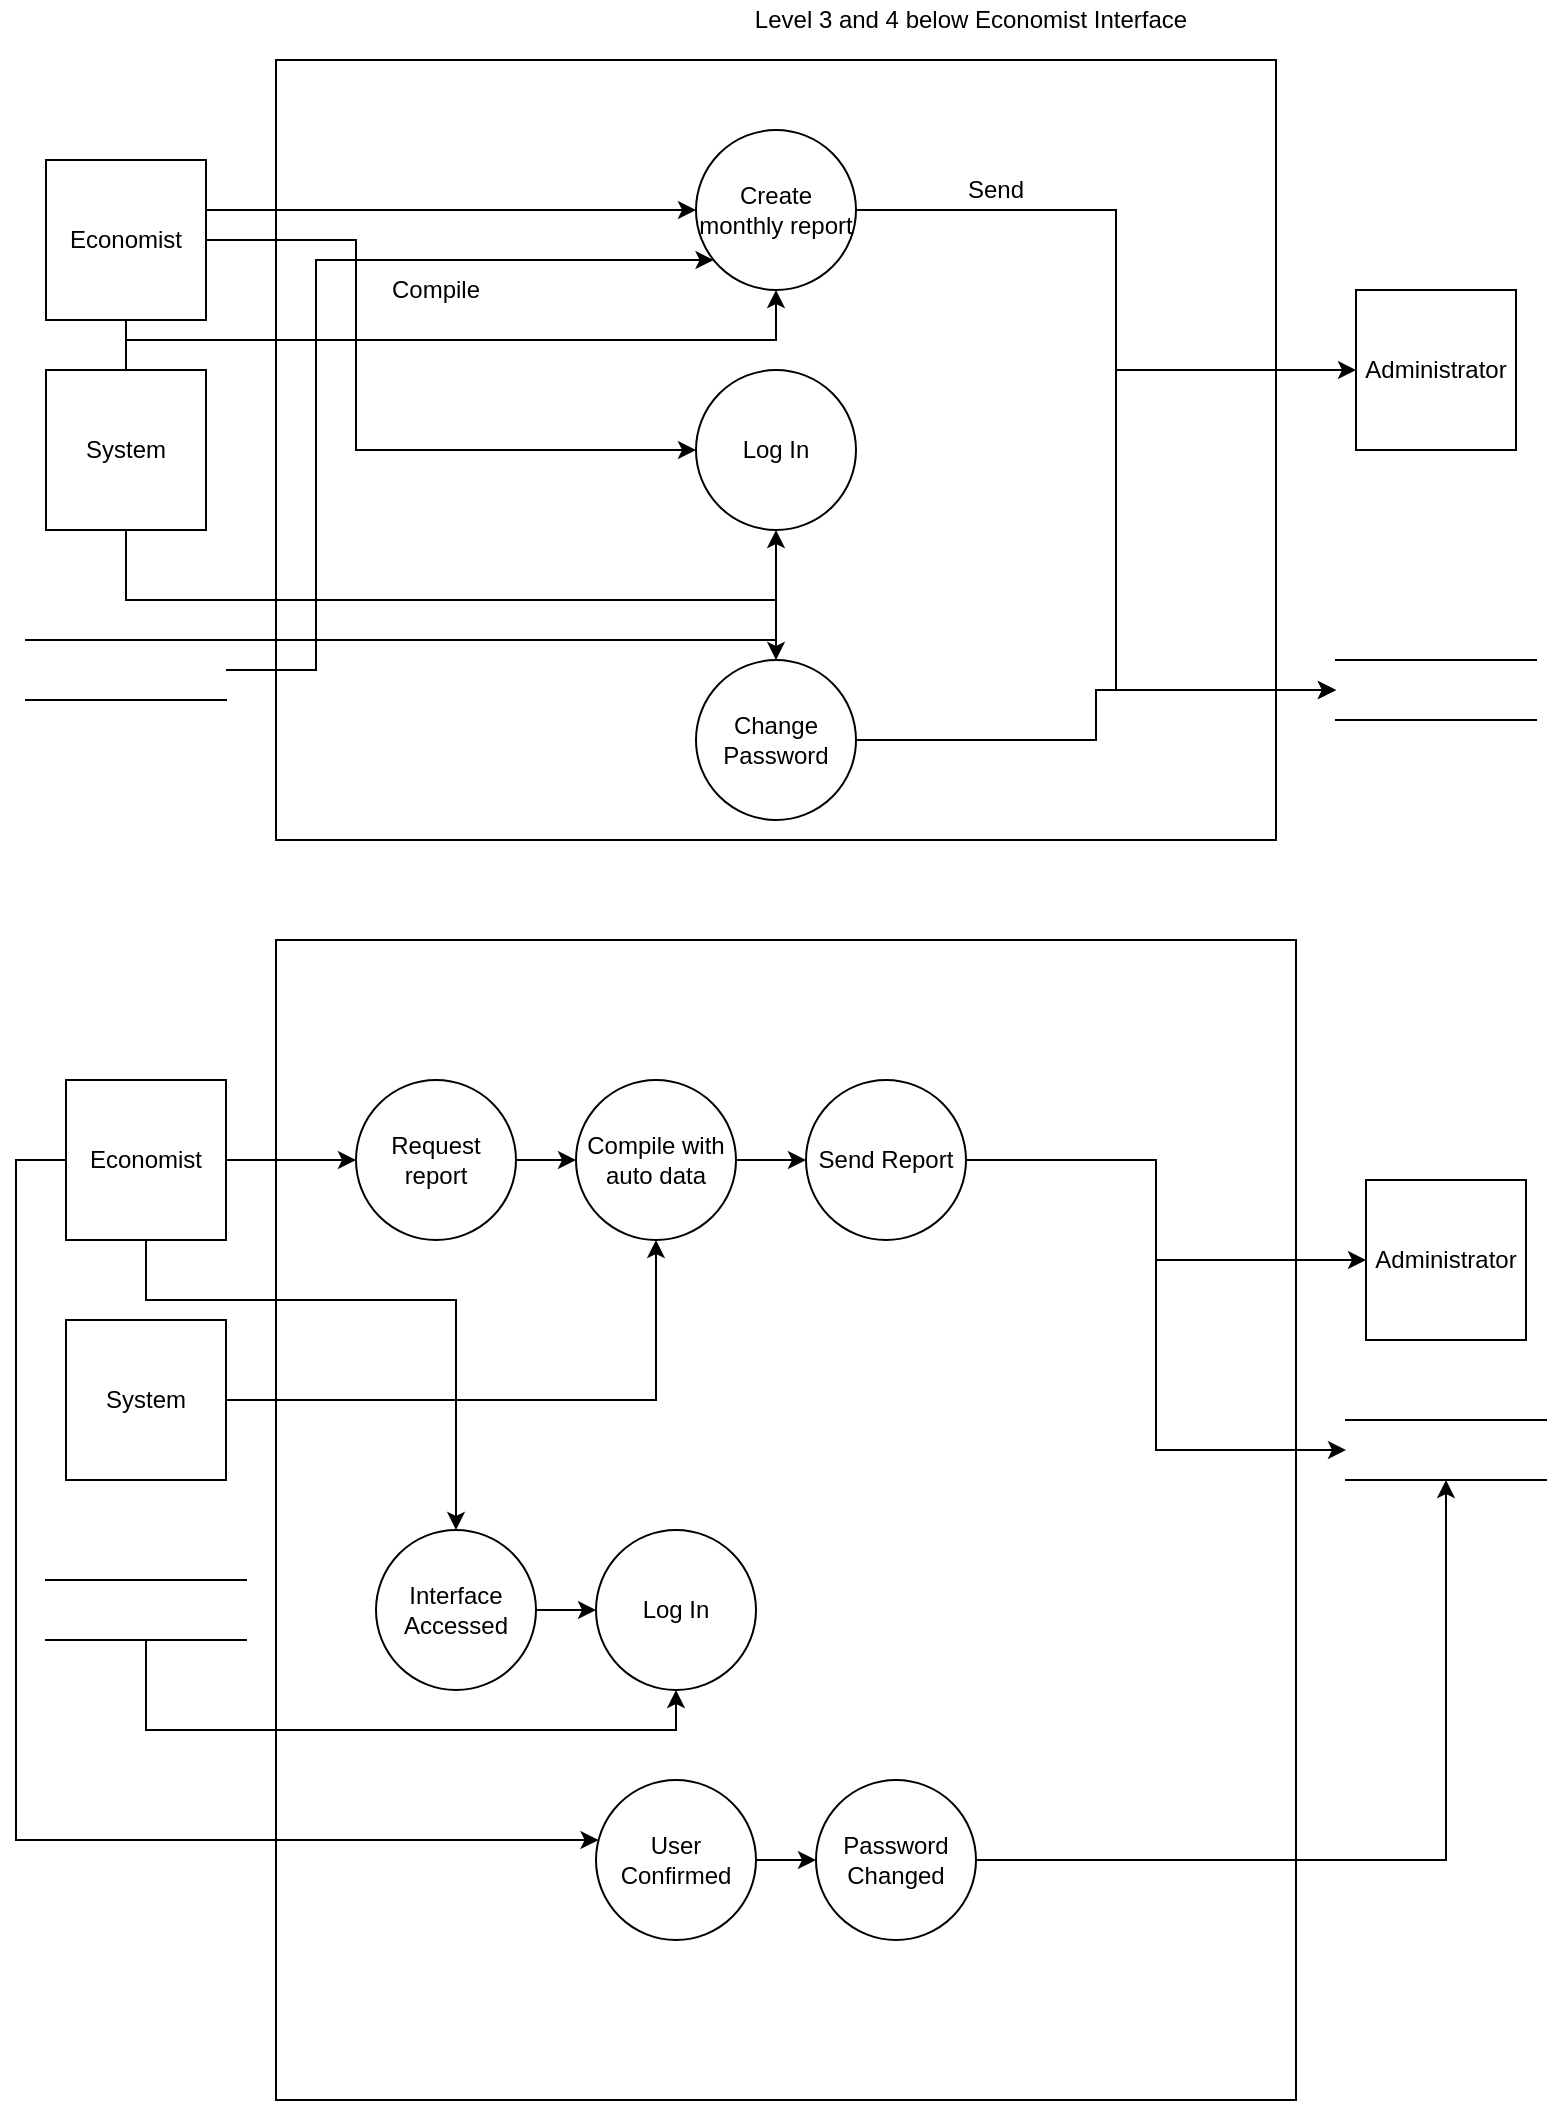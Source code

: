 <mxfile version="10.6.6" type="device"><diagram id="3dygndwi9EfxuVfM-frU" name="Page-1"><mxGraphModel dx="1181" dy="587" grid="1" gridSize="10" guides="1" tooltips="1" connect="1" arrows="1" fold="1" page="1" pageScale="1" pageWidth="850" pageHeight="1100" math="0" shadow="0"><root><mxCell id="0"/><mxCell id="1" parent="0"/><mxCell id="EXg5M4t0LGQNZ88dfLsP-29" value="" style="rounded=0;whiteSpace=wrap;html=1;" vertex="1" parent="1"><mxGeometry x="160" y="490" width="510" height="580" as="geometry"/></mxCell><mxCell id="EXg5M4t0LGQNZ88dfLsP-3" value="" style="rounded=0;whiteSpace=wrap;html=1;" vertex="1" parent="1"><mxGeometry x="160" y="50" width="500" height="390" as="geometry"/></mxCell><mxCell id="EXg5M4t0LGQNZ88dfLsP-13" style="edgeStyle=orthogonalEdgeStyle;rounded=0;orthogonalLoop=1;jettySize=auto;html=1;" edge="1" parent="1" source="EXg5M4t0LGQNZ88dfLsP-1" target="EXg5M4t0LGQNZ88dfLsP-5"><mxGeometry relative="1" as="geometry"><Array as="points"><mxPoint x="200" y="125"/><mxPoint x="200" y="125"/></Array></mxGeometry></mxCell><mxCell id="EXg5M4t0LGQNZ88dfLsP-19" style="edgeStyle=orthogonalEdgeStyle;rounded=0;orthogonalLoop=1;jettySize=auto;html=1;entryX=0;entryY=0.5;entryDx=0;entryDy=0;" edge="1" parent="1" source="EXg5M4t0LGQNZ88dfLsP-1" target="EXg5M4t0LGQNZ88dfLsP-6"><mxGeometry relative="1" as="geometry"><Array as="points"><mxPoint x="200" y="140"/><mxPoint x="200" y="245"/></Array></mxGeometry></mxCell><mxCell id="EXg5M4t0LGQNZ88dfLsP-24" style="edgeStyle=orthogonalEdgeStyle;rounded=0;orthogonalLoop=1;jettySize=auto;html=1;" edge="1" parent="1" source="EXg5M4t0LGQNZ88dfLsP-1" target="EXg5M4t0LGQNZ88dfLsP-7"><mxGeometry relative="1" as="geometry"><Array as="points"><mxPoint x="85" y="320"/><mxPoint x="410" y="320"/></Array></mxGeometry></mxCell><mxCell id="EXg5M4t0LGQNZ88dfLsP-1" value="Economist" style="whiteSpace=wrap;html=1;aspect=fixed;" vertex="1" parent="1"><mxGeometry x="45" y="100" width="80" height="80" as="geometry"/></mxCell><mxCell id="EXg5M4t0LGQNZ88dfLsP-15" style="edgeStyle=orthogonalEdgeStyle;rounded=0;orthogonalLoop=1;jettySize=auto;html=1;entryX=0;entryY=0.5;entryDx=0;entryDy=0;" edge="1" parent="1" source="EXg5M4t0LGQNZ88dfLsP-5" target="EXg5M4t0LGQNZ88dfLsP-12"><mxGeometry relative="1" as="geometry"><Array as="points"><mxPoint x="580" y="125"/><mxPoint x="580" y="205"/></Array></mxGeometry></mxCell><mxCell id="EXg5M4t0LGQNZ88dfLsP-16" style="edgeStyle=orthogonalEdgeStyle;rounded=0;orthogonalLoop=1;jettySize=auto;html=1;entryX=0;entryY=0.5;entryDx=0;entryDy=0;" edge="1" parent="1" source="EXg5M4t0LGQNZ88dfLsP-5" target="EXg5M4t0LGQNZ88dfLsP-11"><mxGeometry relative="1" as="geometry"><Array as="points"><mxPoint x="580" y="125"/><mxPoint x="580" y="365"/></Array></mxGeometry></mxCell><mxCell id="EXg5M4t0LGQNZ88dfLsP-5" value="Create monthly report" style="ellipse;whiteSpace=wrap;html=1;aspect=fixed;" vertex="1" parent="1"><mxGeometry x="370" y="85" width="80" height="80" as="geometry"/></mxCell><mxCell id="EXg5M4t0LGQNZ88dfLsP-6" value="Log In" style="ellipse;whiteSpace=wrap;html=1;aspect=fixed;" vertex="1" parent="1"><mxGeometry x="370" y="205" width="80" height="80" as="geometry"/></mxCell><mxCell id="EXg5M4t0LGQNZ88dfLsP-25" style="edgeStyle=orthogonalEdgeStyle;rounded=0;orthogonalLoop=1;jettySize=auto;html=1;entryX=0;entryY=0.5;entryDx=0;entryDy=0;" edge="1" parent="1" source="EXg5M4t0LGQNZ88dfLsP-7" target="EXg5M4t0LGQNZ88dfLsP-11"><mxGeometry relative="1" as="geometry"/></mxCell><mxCell id="EXg5M4t0LGQNZ88dfLsP-7" value="Change Password" style="ellipse;whiteSpace=wrap;html=1;aspect=fixed;" vertex="1" parent="1"><mxGeometry x="370" y="350" width="80" height="80" as="geometry"/></mxCell><mxCell id="EXg5M4t0LGQNZ88dfLsP-14" style="edgeStyle=orthogonalEdgeStyle;rounded=0;orthogonalLoop=1;jettySize=auto;html=1;" edge="1" parent="1" source="EXg5M4t0LGQNZ88dfLsP-8" target="EXg5M4t0LGQNZ88dfLsP-5"><mxGeometry relative="1" as="geometry"><Array as="points"><mxPoint x="85" y="190"/><mxPoint x="410" y="190"/></Array></mxGeometry></mxCell><mxCell id="EXg5M4t0LGQNZ88dfLsP-8" value="System" style="whiteSpace=wrap;html=1;aspect=fixed;" vertex="1" parent="1"><mxGeometry x="45" y="205" width="80" height="80" as="geometry"/></mxCell><mxCell id="EXg5M4t0LGQNZ88dfLsP-20" style="edgeStyle=orthogonalEdgeStyle;rounded=0;orthogonalLoop=1;jettySize=auto;html=1;entryX=0.5;entryY=1;entryDx=0;entryDy=0;" edge="1" parent="1" source="EXg5M4t0LGQNZ88dfLsP-9" target="EXg5M4t0LGQNZ88dfLsP-6"><mxGeometry relative="1" as="geometry"><Array as="points"><mxPoint x="410" y="340"/></Array></mxGeometry></mxCell><mxCell id="EXg5M4t0LGQNZ88dfLsP-21" style="edgeStyle=orthogonalEdgeStyle;rounded=0;orthogonalLoop=1;jettySize=auto;html=1;" edge="1" parent="1" source="EXg5M4t0LGQNZ88dfLsP-9" target="EXg5M4t0LGQNZ88dfLsP-5"><mxGeometry relative="1" as="geometry"><Array as="points"><mxPoint x="180" y="355"/><mxPoint x="180" y="150"/></Array></mxGeometry></mxCell><mxCell id="EXg5M4t0LGQNZ88dfLsP-9" value="" style="html=1;dashed=0;whitespace=wrap;shape=partialRectangle;right=0;left=0;fillColor=none;" vertex="1" parent="1"><mxGeometry x="35" y="340" width="100" height="30" as="geometry"/></mxCell><mxCell id="EXg5M4t0LGQNZ88dfLsP-11" value="" style="html=1;dashed=0;whitespace=wrap;shape=partialRectangle;right=0;left=0;fillColor=none;" vertex="1" parent="1"><mxGeometry x="690" y="350" width="100" height="30" as="geometry"/></mxCell><mxCell id="EXg5M4t0LGQNZ88dfLsP-12" value="Administrator" style="whiteSpace=wrap;html=1;aspect=fixed;" vertex="1" parent="1"><mxGeometry x="700" y="165" width="80" height="80" as="geometry"/></mxCell><mxCell id="EXg5M4t0LGQNZ88dfLsP-17" value="Send" style="text;html=1;strokeColor=none;fillColor=none;align=center;verticalAlign=middle;whiteSpace=wrap;rounded=0;" vertex="1" parent="1"><mxGeometry x="500" y="105" width="40" height="20" as="geometry"/></mxCell><mxCell id="EXg5M4t0LGQNZ88dfLsP-18" value="Compile" style="text;html=1;strokeColor=none;fillColor=none;align=center;verticalAlign=middle;whiteSpace=wrap;rounded=0;" vertex="1" parent="1"><mxGeometry x="220" y="155" width="40" height="20" as="geometry"/></mxCell><mxCell id="EXg5M4t0LGQNZ88dfLsP-35" style="edgeStyle=orthogonalEdgeStyle;rounded=0;orthogonalLoop=1;jettySize=auto;html=1;" edge="1" parent="1" source="EXg5M4t0LGQNZ88dfLsP-26" target="EXg5M4t0LGQNZ88dfLsP-32"><mxGeometry relative="1" as="geometry"/></mxCell><mxCell id="EXg5M4t0LGQNZ88dfLsP-50" style="edgeStyle=orthogonalEdgeStyle;rounded=0;orthogonalLoop=1;jettySize=auto;html=1;" edge="1" parent="1" source="EXg5M4t0LGQNZ88dfLsP-26" target="EXg5M4t0LGQNZ88dfLsP-46"><mxGeometry relative="1" as="geometry"><Array as="points"><mxPoint x="30" y="600"/><mxPoint x="30" y="940"/></Array></mxGeometry></mxCell><mxCell id="EXg5M4t0LGQNZ88dfLsP-54" style="edgeStyle=orthogonalEdgeStyle;rounded=0;orthogonalLoop=1;jettySize=auto;html=1;" edge="1" parent="1" source="EXg5M4t0LGQNZ88dfLsP-26" target="EXg5M4t0LGQNZ88dfLsP-43"><mxGeometry relative="1" as="geometry"><Array as="points"><mxPoint x="95" y="670"/><mxPoint x="250" y="670"/></Array></mxGeometry></mxCell><mxCell id="EXg5M4t0LGQNZ88dfLsP-26" value="Economist" style="whiteSpace=wrap;html=1;aspect=fixed;" vertex="1" parent="1"><mxGeometry x="55" y="560" width="80" height="80" as="geometry"/></mxCell><mxCell id="EXg5M4t0LGQNZ88dfLsP-36" style="edgeStyle=orthogonalEdgeStyle;rounded=0;orthogonalLoop=1;jettySize=auto;html=1;" edge="1" parent="1" source="EXg5M4t0LGQNZ88dfLsP-27" target="EXg5M4t0LGQNZ88dfLsP-33"><mxGeometry relative="1" as="geometry"/></mxCell><mxCell id="EXg5M4t0LGQNZ88dfLsP-27" value="System" style="whiteSpace=wrap;html=1;aspect=fixed;" vertex="1" parent="1"><mxGeometry x="55" y="680" width="80" height="80" as="geometry"/></mxCell><mxCell id="EXg5M4t0LGQNZ88dfLsP-55" style="edgeStyle=orthogonalEdgeStyle;rounded=0;orthogonalLoop=1;jettySize=auto;html=1;entryX=0.5;entryY=1;entryDx=0;entryDy=0;" edge="1" parent="1" source="EXg5M4t0LGQNZ88dfLsP-28" target="EXg5M4t0LGQNZ88dfLsP-44"><mxGeometry relative="1" as="geometry"><Array as="points"><mxPoint x="95" y="885"/><mxPoint x="360" y="885"/></Array></mxGeometry></mxCell><mxCell id="EXg5M4t0LGQNZ88dfLsP-28" value="" style="html=1;dashed=0;whitespace=wrap;shape=partialRectangle;right=0;left=0;fillColor=none;" vertex="1" parent="1"><mxGeometry x="45" y="810" width="100" height="30" as="geometry"/></mxCell><mxCell id="EXg5M4t0LGQNZ88dfLsP-30" value="Administrator" style="whiteSpace=wrap;html=1;aspect=fixed;" vertex="1" parent="1"><mxGeometry x="705" y="610" width="80" height="80" as="geometry"/></mxCell><mxCell id="EXg5M4t0LGQNZ88dfLsP-31" value="" style="html=1;dashed=0;whitespace=wrap;shape=partialRectangle;right=0;left=0;fillColor=none;" vertex="1" parent="1"><mxGeometry x="695" y="730" width="100" height="30" as="geometry"/></mxCell><mxCell id="EXg5M4t0LGQNZ88dfLsP-37" value="" style="edgeStyle=orthogonalEdgeStyle;rounded=0;orthogonalLoop=1;jettySize=auto;html=1;" edge="1" parent="1" source="EXg5M4t0LGQNZ88dfLsP-32" target="EXg5M4t0LGQNZ88dfLsP-33"><mxGeometry relative="1" as="geometry"/></mxCell><mxCell id="EXg5M4t0LGQNZ88dfLsP-32" value="Request report" style="ellipse;whiteSpace=wrap;html=1;aspect=fixed;" vertex="1" parent="1"><mxGeometry x="200" y="560" width="80" height="80" as="geometry"/></mxCell><mxCell id="EXg5M4t0LGQNZ88dfLsP-38" value="" style="edgeStyle=orthogonalEdgeStyle;rounded=0;orthogonalLoop=1;jettySize=auto;html=1;" edge="1" parent="1" source="EXg5M4t0LGQNZ88dfLsP-33" target="EXg5M4t0LGQNZ88dfLsP-34"><mxGeometry relative="1" as="geometry"/></mxCell><mxCell id="EXg5M4t0LGQNZ88dfLsP-33" value="Compile with auto data" style="ellipse;whiteSpace=wrap;html=1;aspect=fixed;" vertex="1" parent="1"><mxGeometry x="310" y="560" width="80" height="80" as="geometry"/></mxCell><mxCell id="EXg5M4t0LGQNZ88dfLsP-41" style="edgeStyle=orthogonalEdgeStyle;rounded=0;orthogonalLoop=1;jettySize=auto;html=1;" edge="1" parent="1" source="EXg5M4t0LGQNZ88dfLsP-34" target="EXg5M4t0LGQNZ88dfLsP-30"><mxGeometry relative="1" as="geometry"><Array as="points"><mxPoint x="600" y="600"/><mxPoint x="600" y="650"/></Array></mxGeometry></mxCell><mxCell id="EXg5M4t0LGQNZ88dfLsP-42" style="edgeStyle=orthogonalEdgeStyle;rounded=0;orthogonalLoop=1;jettySize=auto;html=1;entryX=0;entryY=0.5;entryDx=0;entryDy=0;" edge="1" parent="1" source="EXg5M4t0LGQNZ88dfLsP-34" target="EXg5M4t0LGQNZ88dfLsP-31"><mxGeometry relative="1" as="geometry"/></mxCell><mxCell id="EXg5M4t0LGQNZ88dfLsP-34" value="Send Report" style="ellipse;whiteSpace=wrap;html=1;aspect=fixed;" vertex="1" parent="1"><mxGeometry x="425" y="560" width="80" height="80" as="geometry"/></mxCell><mxCell id="EXg5M4t0LGQNZ88dfLsP-45" value="" style="edgeStyle=orthogonalEdgeStyle;rounded=0;orthogonalLoop=1;jettySize=auto;html=1;" edge="1" parent="1" source="EXg5M4t0LGQNZ88dfLsP-43" target="EXg5M4t0LGQNZ88dfLsP-44"><mxGeometry relative="1" as="geometry"/></mxCell><mxCell id="EXg5M4t0LGQNZ88dfLsP-43" value="Interface Accessed" style="ellipse;whiteSpace=wrap;html=1;aspect=fixed;" vertex="1" parent="1"><mxGeometry x="210" y="785" width="80" height="80" as="geometry"/></mxCell><mxCell id="EXg5M4t0LGQNZ88dfLsP-44" value="Log In" style="ellipse;whiteSpace=wrap;html=1;aspect=fixed;" vertex="1" parent="1"><mxGeometry x="320" y="785" width="80" height="80" as="geometry"/></mxCell><mxCell id="EXg5M4t0LGQNZ88dfLsP-48" value="" style="edgeStyle=orthogonalEdgeStyle;rounded=0;orthogonalLoop=1;jettySize=auto;html=1;" edge="1" parent="1" source="EXg5M4t0LGQNZ88dfLsP-46" target="EXg5M4t0LGQNZ88dfLsP-47"><mxGeometry relative="1" as="geometry"/></mxCell><mxCell id="EXg5M4t0LGQNZ88dfLsP-46" value="User Confirmed" style="ellipse;whiteSpace=wrap;html=1;aspect=fixed;" vertex="1" parent="1"><mxGeometry x="320" y="910" width="80" height="80" as="geometry"/></mxCell><mxCell id="EXg5M4t0LGQNZ88dfLsP-53" style="edgeStyle=orthogonalEdgeStyle;rounded=0;orthogonalLoop=1;jettySize=auto;html=1;" edge="1" parent="1" source="EXg5M4t0LGQNZ88dfLsP-47" target="EXg5M4t0LGQNZ88dfLsP-31"><mxGeometry relative="1" as="geometry"/></mxCell><mxCell id="EXg5M4t0LGQNZ88dfLsP-47" value="Password Changed" style="ellipse;whiteSpace=wrap;html=1;aspect=fixed;" vertex="1" parent="1"><mxGeometry x="430" y="910" width="80" height="80" as="geometry"/></mxCell><mxCell id="EXg5M4t0LGQNZ88dfLsP-56" value="Level 3 and 4 below Economist Interface" style="text;html=1;strokeColor=none;fillColor=none;align=center;verticalAlign=middle;whiteSpace=wrap;rounded=0;" vertex="1" parent="1"><mxGeometry x="375" y="20" width="265" height="20" as="geometry"/></mxCell></root></mxGraphModel></diagram></mxfile>